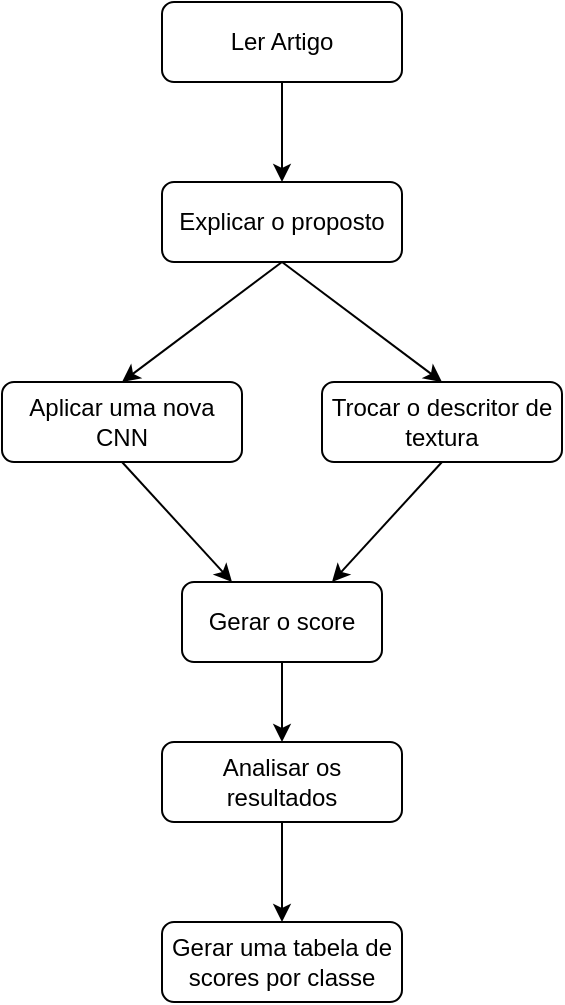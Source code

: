 <mxfile version="20.8.10" type="github">
  <diagram name="Página-1" id="X9tc1C-scuiI4bOKnfBq">
    <mxGraphModel dx="989" dy="524" grid="1" gridSize="10" guides="1" tooltips="1" connect="1" arrows="1" fold="1" page="1" pageScale="1" pageWidth="827" pageHeight="1169" math="0" shadow="0">
      <root>
        <mxCell id="0" />
        <mxCell id="1" parent="0" />
        <mxCell id="BNlWeiwwDioi3EFX7nlD-2" value="Ler Artigo" style="rounded=1;whiteSpace=wrap;html=1;fontSize=12;glass=0;strokeWidth=1;shadow=0;" vertex="1" parent="1">
          <mxGeometry x="340" width="120" height="40" as="geometry" />
        </mxCell>
        <mxCell id="BNlWeiwwDioi3EFX7nlD-3" value="Aplicar uma nova CNN" style="rounded=1;whiteSpace=wrap;html=1;fontSize=12;glass=0;strokeWidth=1;shadow=0;" vertex="1" parent="1">
          <mxGeometry x="260" y="190" width="120" height="40" as="geometry" />
        </mxCell>
        <mxCell id="BNlWeiwwDioi3EFX7nlD-4" value="Trocar o descritor de textura" style="rounded=1;whiteSpace=wrap;html=1;fontSize=12;glass=0;strokeWidth=1;shadow=0;" vertex="1" parent="1">
          <mxGeometry x="420" y="190" width="120" height="40" as="geometry" />
        </mxCell>
        <mxCell id="BNlWeiwwDioi3EFX7nlD-5" value="Gerar o score" style="rounded=1;whiteSpace=wrap;html=1;fontSize=12;glass=0;strokeWidth=1;shadow=0;" vertex="1" parent="1">
          <mxGeometry x="350" y="290" width="100" height="40" as="geometry" />
        </mxCell>
        <mxCell id="BNlWeiwwDioi3EFX7nlD-7" value="" style="endArrow=classic;html=1;rounded=0;fontSize=12;exitX=0.5;exitY=1;exitDx=0;exitDy=0;entryX=0.25;entryY=0;entryDx=0;entryDy=0;" edge="1" parent="1" source="BNlWeiwwDioi3EFX7nlD-3" target="BNlWeiwwDioi3EFX7nlD-5">
          <mxGeometry width="50" height="50" relative="1" as="geometry">
            <mxPoint x="340" y="300" as="sourcePoint" />
            <mxPoint x="390" y="250" as="targetPoint" />
          </mxGeometry>
        </mxCell>
        <mxCell id="BNlWeiwwDioi3EFX7nlD-8" value="" style="endArrow=classic;html=1;rounded=0;fontSize=12;exitX=0.5;exitY=1;exitDx=0;exitDy=0;entryX=0.75;entryY=0;entryDx=0;entryDy=0;" edge="1" parent="1" source="BNlWeiwwDioi3EFX7nlD-4" target="BNlWeiwwDioi3EFX7nlD-5">
          <mxGeometry width="50" height="50" relative="1" as="geometry">
            <mxPoint x="330" y="210" as="sourcePoint" />
            <mxPoint x="410" y="270" as="targetPoint" />
          </mxGeometry>
        </mxCell>
        <mxCell id="BNlWeiwwDioi3EFX7nlD-9" value="Analisar os resultados" style="rounded=1;whiteSpace=wrap;html=1;fontSize=12;glass=0;strokeWidth=1;shadow=0;" vertex="1" parent="1">
          <mxGeometry x="340" y="370" width="120" height="40" as="geometry" />
        </mxCell>
        <mxCell id="BNlWeiwwDioi3EFX7nlD-10" value="Gerar uma tabela de scores por classe" style="rounded=1;whiteSpace=wrap;html=1;fontSize=12;glass=0;strokeWidth=1;shadow=0;" vertex="1" parent="1">
          <mxGeometry x="340" y="460" width="120" height="40" as="geometry" />
        </mxCell>
        <mxCell id="BNlWeiwwDioi3EFX7nlD-11" value="" style="endArrow=classic;html=1;rounded=0;fontSize=12;exitX=0.5;exitY=1;exitDx=0;exitDy=0;entryX=0.5;entryY=0;entryDx=0;entryDy=0;" edge="1" parent="1" source="BNlWeiwwDioi3EFX7nlD-5" target="BNlWeiwwDioi3EFX7nlD-9">
          <mxGeometry width="50" height="50" relative="1" as="geometry">
            <mxPoint x="340" y="320" as="sourcePoint" />
            <mxPoint x="390" y="270" as="targetPoint" />
          </mxGeometry>
        </mxCell>
        <mxCell id="BNlWeiwwDioi3EFX7nlD-12" value="" style="endArrow=classic;html=1;rounded=0;fontSize=12;entryX=0.5;entryY=0;entryDx=0;entryDy=0;exitX=0.5;exitY=1;exitDx=0;exitDy=0;" edge="1" parent="1" source="BNlWeiwwDioi3EFX7nlD-9" target="BNlWeiwwDioi3EFX7nlD-10">
          <mxGeometry width="50" height="50" relative="1" as="geometry">
            <mxPoint x="400" y="420" as="sourcePoint" />
            <mxPoint x="399.66" y="420" as="targetPoint" />
          </mxGeometry>
        </mxCell>
        <mxCell id="BNlWeiwwDioi3EFX7nlD-17" value="Explicar o proposto" style="rounded=1;whiteSpace=wrap;html=1;fontSize=12;glass=0;strokeWidth=1;shadow=0;" vertex="1" parent="1">
          <mxGeometry x="340" y="90" width="120" height="40" as="geometry" />
        </mxCell>
        <mxCell id="BNlWeiwwDioi3EFX7nlD-18" value="" style="endArrow=classic;html=1;rounded=0;exitX=0.5;exitY=1;exitDx=0;exitDy=0;" edge="1" parent="1" source="BNlWeiwwDioi3EFX7nlD-2">
          <mxGeometry width="50" height="50" relative="1" as="geometry">
            <mxPoint x="380" y="150" as="sourcePoint" />
            <mxPoint x="400" y="90" as="targetPoint" />
          </mxGeometry>
        </mxCell>
        <mxCell id="BNlWeiwwDioi3EFX7nlD-19" value="" style="endArrow=classic;html=1;rounded=0;entryX=0.5;entryY=0;entryDx=0;entryDy=0;exitX=0.5;exitY=1;exitDx=0;exitDy=0;" edge="1" parent="1" source="BNlWeiwwDioi3EFX7nlD-17" target="BNlWeiwwDioi3EFX7nlD-3">
          <mxGeometry width="50" height="50" relative="1" as="geometry">
            <mxPoint x="340" y="130" as="sourcePoint" />
            <mxPoint x="430" y="100" as="targetPoint" />
          </mxGeometry>
        </mxCell>
        <mxCell id="BNlWeiwwDioi3EFX7nlD-20" value="" style="endArrow=classic;html=1;rounded=0;exitX=0.5;exitY=1;exitDx=0;exitDy=0;entryX=0.5;entryY=0;entryDx=0;entryDy=0;" edge="1" parent="1" source="BNlWeiwwDioi3EFX7nlD-17" target="BNlWeiwwDioi3EFX7nlD-4">
          <mxGeometry width="50" height="50" relative="1" as="geometry">
            <mxPoint x="380" y="260" as="sourcePoint" />
            <mxPoint x="430" y="210" as="targetPoint" />
          </mxGeometry>
        </mxCell>
      </root>
    </mxGraphModel>
  </diagram>
</mxfile>
